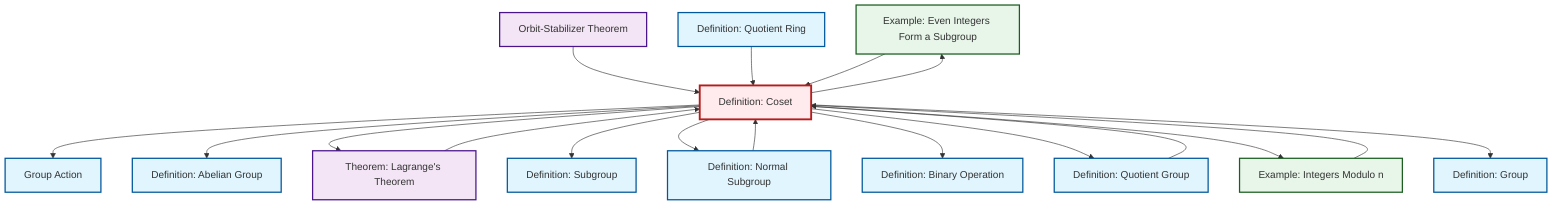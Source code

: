 graph TD
    classDef definition fill:#e1f5fe,stroke:#01579b,stroke-width:2px
    classDef theorem fill:#f3e5f5,stroke:#4a148c,stroke-width:2px
    classDef axiom fill:#fff3e0,stroke:#e65100,stroke-width:2px
    classDef example fill:#e8f5e9,stroke:#1b5e20,stroke-width:2px
    classDef current fill:#ffebee,stroke:#b71c1c,stroke-width:3px
    ex-even-integers-subgroup["Example: Even Integers Form a Subgroup"]:::example
    def-coset["Definition: Coset"]:::definition
    def-quotient-ring["Definition: Quotient Ring"]:::definition
    def-group["Definition: Group"]:::definition
    thm-lagrange["Theorem: Lagrange's Theorem"]:::theorem
    def-quotient-group["Definition: Quotient Group"]:::definition
    def-subgroup["Definition: Subgroup"]:::definition
    def-binary-operation["Definition: Binary Operation"]:::definition
    thm-orbit-stabilizer["Orbit-Stabilizer Theorem"]:::theorem
    def-normal-subgroup["Definition: Normal Subgroup"]:::definition
    def-abelian-group["Definition: Abelian Group"]:::definition
    def-group-action["Group Action"]:::definition
    ex-quotient-integers-mod-n["Example: Integers Modulo n"]:::example
    def-coset --> def-group-action
    def-coset --> def-abelian-group
    def-coset --> ex-even-integers-subgroup
    def-coset --> thm-lagrange
    def-coset --> def-subgroup
    thm-lagrange --> def-coset
    thm-orbit-stabilizer --> def-coset
    def-quotient-group --> def-coset
    def-coset --> def-normal-subgroup
    def-quotient-ring --> def-coset
    def-normal-subgroup --> def-coset
    def-coset --> def-binary-operation
    ex-even-integers-subgroup --> def-coset
    def-coset --> def-quotient-group
    def-coset --> ex-quotient-integers-mod-n
    def-coset --> def-group
    ex-quotient-integers-mod-n --> def-coset
    class def-coset current